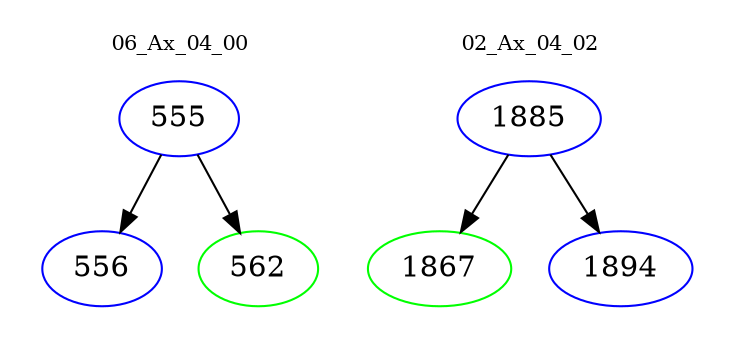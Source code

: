 digraph{
subgraph cluster_0 {
color = white
label = "06_Ax_04_00";
fontsize=10;
T0_555 [label="555", color="blue"]
T0_555 -> T0_556 [color="black"]
T0_556 [label="556", color="blue"]
T0_555 -> T0_562 [color="black"]
T0_562 [label="562", color="green"]
}
subgraph cluster_1 {
color = white
label = "02_Ax_04_02";
fontsize=10;
T1_1885 [label="1885", color="blue"]
T1_1885 -> T1_1867 [color="black"]
T1_1867 [label="1867", color="green"]
T1_1885 -> T1_1894 [color="black"]
T1_1894 [label="1894", color="blue"]
}
}
